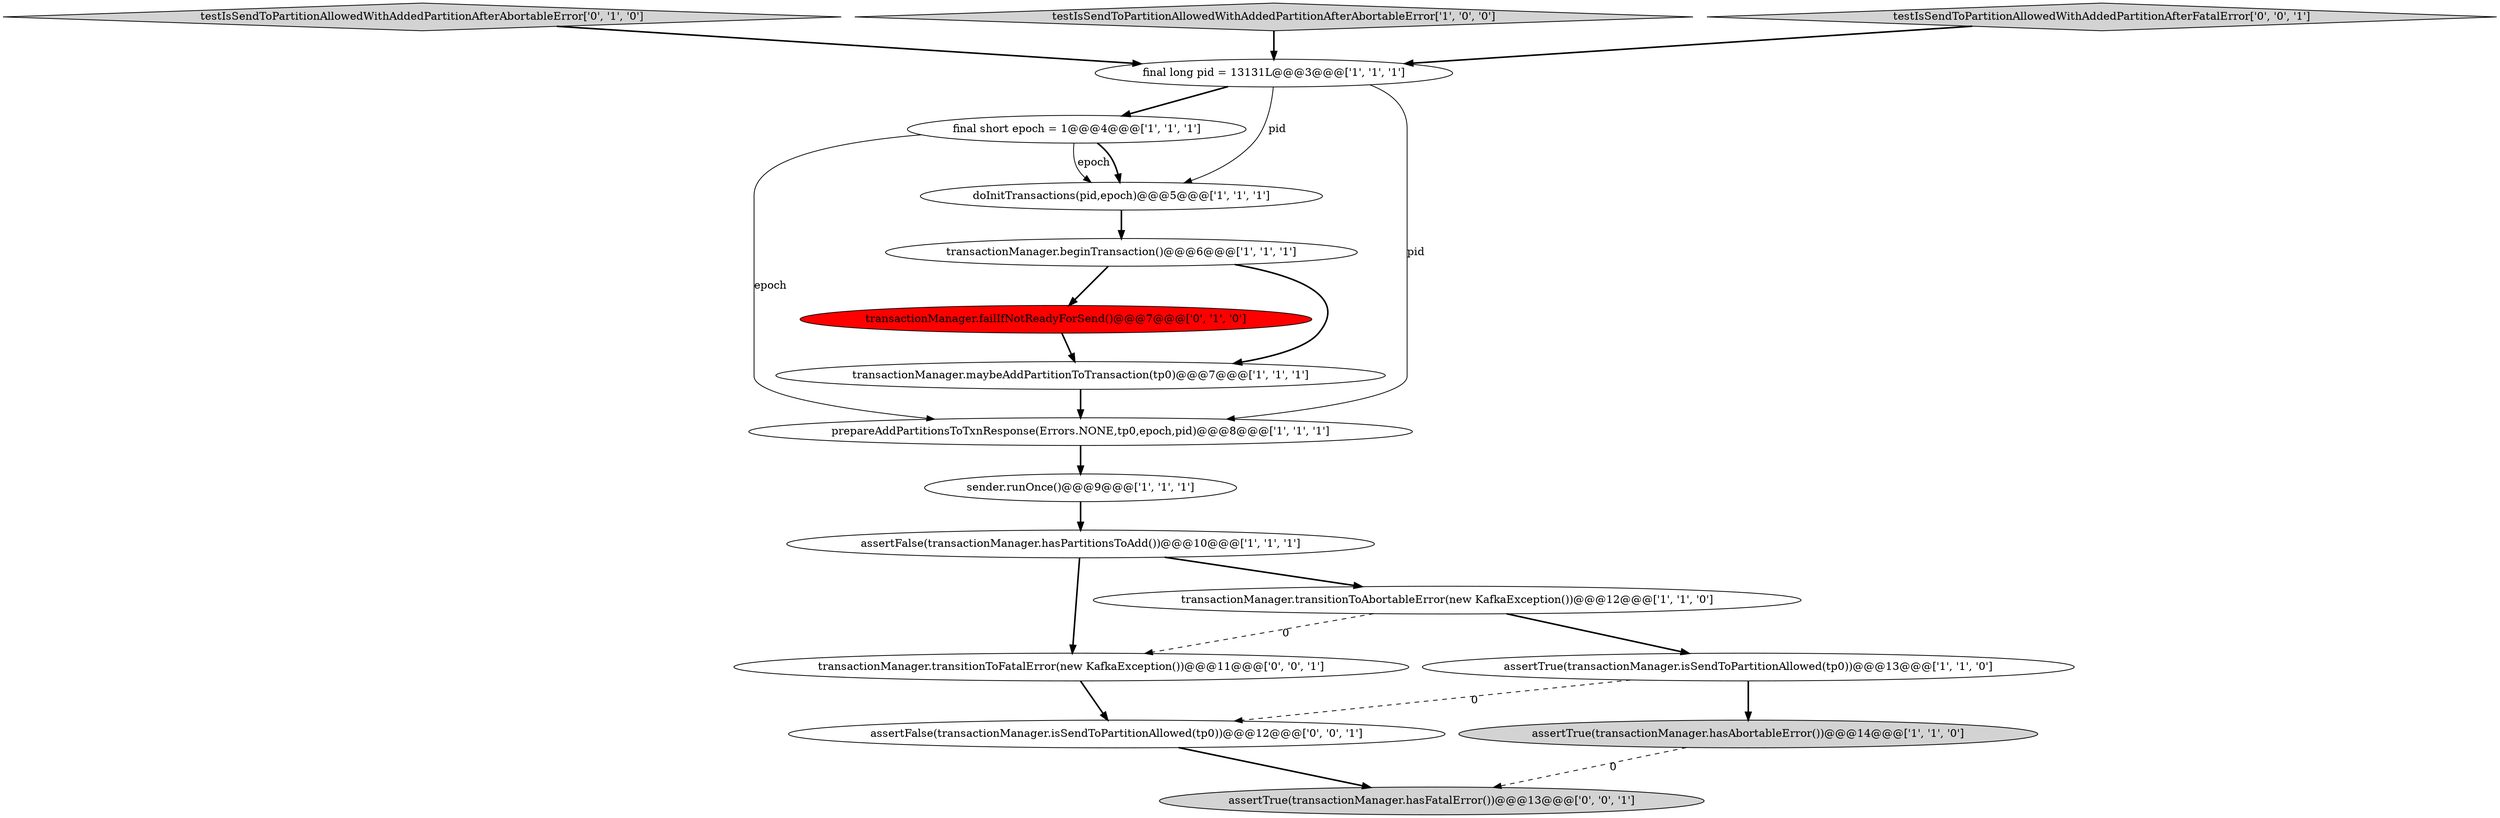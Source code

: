 digraph {
11 [style = filled, label = "assertTrue(transactionManager.isSendToPartitionAllowed(tp0))@@@13@@@['1', '1', '0']", fillcolor = white, shape = ellipse image = "AAA0AAABBB1BBB"];
6 [style = filled, label = "final short epoch = 1@@@4@@@['1', '1', '1']", fillcolor = white, shape = ellipse image = "AAA0AAABBB1BBB"];
16 [style = filled, label = "transactionManager.transitionToFatalError(new KafkaException())@@@11@@@['0', '0', '1']", fillcolor = white, shape = ellipse image = "AAA0AAABBB3BBB"];
12 [style = filled, label = "testIsSendToPartitionAllowedWithAddedPartitionAfterAbortableError['0', '1', '0']", fillcolor = lightgray, shape = diamond image = "AAA0AAABBB2BBB"];
3 [style = filled, label = "transactionManager.beginTransaction()@@@6@@@['1', '1', '1']", fillcolor = white, shape = ellipse image = "AAA0AAABBB1BBB"];
8 [style = filled, label = "testIsSendToPartitionAllowedWithAddedPartitionAfterAbortableError['1', '0', '0']", fillcolor = lightgray, shape = diamond image = "AAA0AAABBB1BBB"];
7 [style = filled, label = "transactionManager.transitionToAbortableError(new KafkaException())@@@12@@@['1', '1', '0']", fillcolor = white, shape = ellipse image = "AAA0AAABBB1BBB"];
13 [style = filled, label = "transactionManager.failIfNotReadyForSend()@@@7@@@['0', '1', '0']", fillcolor = red, shape = ellipse image = "AAA1AAABBB2BBB"];
9 [style = filled, label = "transactionManager.maybeAddPartitionToTransaction(tp0)@@@7@@@['1', '1', '1']", fillcolor = white, shape = ellipse image = "AAA0AAABBB1BBB"];
15 [style = filled, label = "testIsSendToPartitionAllowedWithAddedPartitionAfterFatalError['0', '0', '1']", fillcolor = lightgray, shape = diamond image = "AAA0AAABBB3BBB"];
14 [style = filled, label = "assertTrue(transactionManager.hasFatalError())@@@13@@@['0', '0', '1']", fillcolor = lightgray, shape = ellipse image = "AAA0AAABBB3BBB"];
5 [style = filled, label = "assertTrue(transactionManager.hasAbortableError())@@@14@@@['1', '1', '0']", fillcolor = lightgray, shape = ellipse image = "AAA0AAABBB1BBB"];
17 [style = filled, label = "assertFalse(transactionManager.isSendToPartitionAllowed(tp0))@@@12@@@['0', '0', '1']", fillcolor = white, shape = ellipse image = "AAA0AAABBB3BBB"];
2 [style = filled, label = "doInitTransactions(pid,epoch)@@@5@@@['1', '1', '1']", fillcolor = white, shape = ellipse image = "AAA0AAABBB1BBB"];
0 [style = filled, label = "final long pid = 13131L@@@3@@@['1', '1', '1']", fillcolor = white, shape = ellipse image = "AAA0AAABBB1BBB"];
10 [style = filled, label = "prepareAddPartitionsToTxnResponse(Errors.NONE,tp0,epoch,pid)@@@8@@@['1', '1', '1']", fillcolor = white, shape = ellipse image = "AAA0AAABBB1BBB"];
1 [style = filled, label = "assertFalse(transactionManager.hasPartitionsToAdd())@@@10@@@['1', '1', '1']", fillcolor = white, shape = ellipse image = "AAA0AAABBB1BBB"];
4 [style = filled, label = "sender.runOnce()@@@9@@@['1', '1', '1']", fillcolor = white, shape = ellipse image = "AAA0AAABBB1BBB"];
7->11 [style = bold, label=""];
5->14 [style = dashed, label="0"];
0->6 [style = bold, label=""];
7->16 [style = dashed, label="0"];
2->3 [style = bold, label=""];
6->10 [style = solid, label="epoch"];
6->2 [style = solid, label="epoch"];
16->17 [style = bold, label=""];
9->10 [style = bold, label=""];
11->17 [style = dashed, label="0"];
12->0 [style = bold, label=""];
1->7 [style = bold, label=""];
0->2 [style = solid, label="pid"];
6->2 [style = bold, label=""];
8->0 [style = bold, label=""];
3->9 [style = bold, label=""];
11->5 [style = bold, label=""];
17->14 [style = bold, label=""];
1->16 [style = bold, label=""];
15->0 [style = bold, label=""];
10->4 [style = bold, label=""];
3->13 [style = bold, label=""];
0->10 [style = solid, label="pid"];
4->1 [style = bold, label=""];
13->9 [style = bold, label=""];
}
